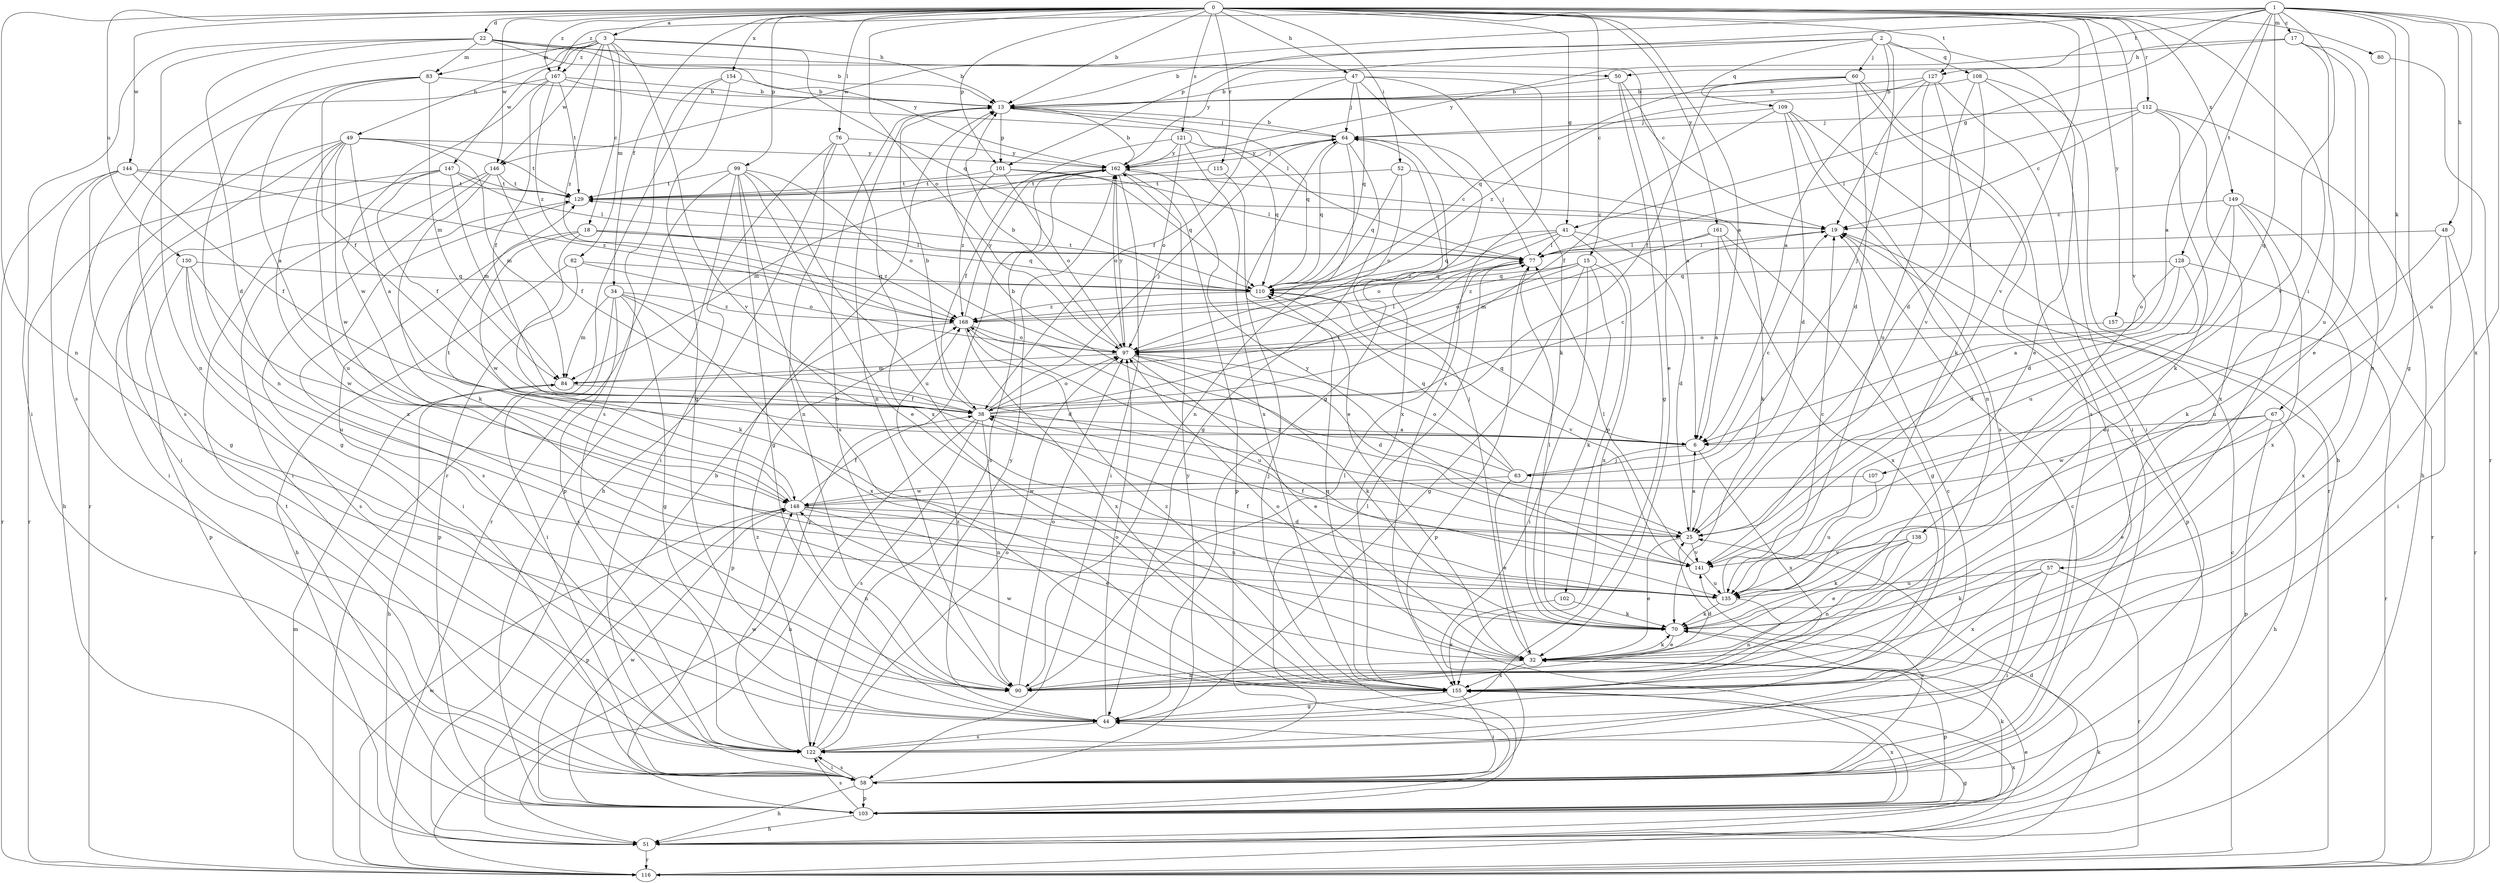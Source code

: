strict digraph  {
0;
1;
2;
3;
6;
13;
15;
17;
18;
19;
22;
25;
32;
34;
38;
41;
44;
47;
48;
49;
50;
51;
52;
57;
58;
60;
63;
64;
67;
70;
76;
77;
80;
82;
83;
84;
90;
97;
99;
101;
102;
103;
107;
108;
109;
110;
112;
115;
116;
121;
122;
127;
128;
129;
130;
135;
138;
141;
144;
146;
147;
148;
149;
154;
155;
157;
161;
162;
167;
168;
0 -> 3  [label=a];
0 -> 6  [label=a];
0 -> 13  [label=b];
0 -> 15  [label=c];
0 -> 22  [label=d];
0 -> 34  [label=f];
0 -> 41  [label=g];
0 -> 47  [label=h];
0 -> 52  [label=i];
0 -> 57  [label=i];
0 -> 76  [label=l];
0 -> 80  [label=m];
0 -> 90  [label=n];
0 -> 97  [label=o];
0 -> 99  [label=p];
0 -> 101  [label=p];
0 -> 112  [label=r];
0 -> 115  [label=r];
0 -> 121  [label=s];
0 -> 127  [label=t];
0 -> 130  [label=u];
0 -> 138  [label=v];
0 -> 141  [label=v];
0 -> 144  [label=w];
0 -> 146  [label=w];
0 -> 149  [label=x];
0 -> 154  [label=x];
0 -> 157  [label=y];
0 -> 161  [label=y];
0 -> 167  [label=z];
1 -> 6  [label=a];
1 -> 17  [label=c];
1 -> 41  [label=g];
1 -> 44  [label=g];
1 -> 48  [label=h];
1 -> 67  [label=k];
1 -> 101  [label=p];
1 -> 107  [label=q];
1 -> 127  [label=t];
1 -> 128  [label=t];
1 -> 135  [label=u];
1 -> 141  [label=v];
1 -> 146  [label=w];
1 -> 155  [label=x];
1 -> 167  [label=z];
2 -> 6  [label=a];
2 -> 13  [label=b];
2 -> 32  [label=e];
2 -> 60  [label=j];
2 -> 63  [label=j];
2 -> 108  [label=q];
2 -> 109  [label=q];
2 -> 162  [label=y];
3 -> 13  [label=b];
3 -> 18  [label=c];
3 -> 49  [label=h];
3 -> 82  [label=m];
3 -> 83  [label=m];
3 -> 110  [label=q];
3 -> 122  [label=s];
3 -> 141  [label=v];
3 -> 146  [label=w];
3 -> 147  [label=w];
3 -> 167  [label=z];
3 -> 168  [label=z];
6 -> 63  [label=j];
6 -> 110  [label=q];
6 -> 155  [label=x];
13 -> 64  [label=j];
13 -> 90  [label=n];
13 -> 101  [label=p];
13 -> 110  [label=q];
15 -> 44  [label=g];
15 -> 58  [label=i];
15 -> 70  [label=k];
15 -> 97  [label=o];
15 -> 102  [label=p];
15 -> 110  [label=q];
15 -> 168  [label=z];
17 -> 32  [label=e];
17 -> 50  [label=h];
17 -> 90  [label=n];
17 -> 135  [label=u];
17 -> 162  [label=y];
18 -> 58  [label=i];
18 -> 70  [label=k];
18 -> 77  [label=l];
18 -> 110  [label=q];
18 -> 148  [label=w];
18 -> 168  [label=z];
19 -> 77  [label=l];
19 -> 103  [label=p];
22 -> 13  [label=b];
22 -> 19  [label=c];
22 -> 25  [label=d];
22 -> 50  [label=h];
22 -> 58  [label=i];
22 -> 83  [label=m];
22 -> 90  [label=n];
22 -> 162  [label=y];
25 -> 6  [label=a];
25 -> 32  [label=e];
25 -> 141  [label=v];
25 -> 168  [label=z];
32 -> 64  [label=j];
32 -> 70  [label=k];
32 -> 90  [label=n];
32 -> 97  [label=o];
32 -> 103  [label=p];
32 -> 155  [label=x];
34 -> 25  [label=d];
34 -> 44  [label=g];
34 -> 58  [label=i];
34 -> 84  [label=m];
34 -> 122  [label=s];
34 -> 155  [label=x];
34 -> 168  [label=z];
38 -> 6  [label=a];
38 -> 13  [label=b];
38 -> 19  [label=c];
38 -> 51  [label=h];
38 -> 64  [label=j];
38 -> 77  [label=l];
38 -> 90  [label=n];
38 -> 97  [label=o];
38 -> 122  [label=s];
41 -> 25  [label=d];
41 -> 77  [label=l];
41 -> 97  [label=o];
41 -> 110  [label=q];
41 -> 155  [label=x];
41 -> 168  [label=z];
44 -> 97  [label=o];
44 -> 122  [label=s];
44 -> 168  [label=z];
47 -> 13  [label=b];
47 -> 38  [label=f];
47 -> 44  [label=g];
47 -> 64  [label=j];
47 -> 70  [label=k];
47 -> 110  [label=q];
47 -> 155  [label=x];
48 -> 58  [label=i];
48 -> 77  [label=l];
48 -> 116  [label=r];
48 -> 135  [label=u];
49 -> 6  [label=a];
49 -> 58  [label=i];
49 -> 84  [label=m];
49 -> 116  [label=r];
49 -> 129  [label=t];
49 -> 135  [label=u];
49 -> 148  [label=w];
49 -> 155  [label=x];
49 -> 162  [label=y];
50 -> 6  [label=a];
50 -> 13  [label=b];
50 -> 32  [label=e];
50 -> 44  [label=g];
51 -> 13  [label=b];
51 -> 32  [label=e];
51 -> 44  [label=g];
51 -> 116  [label=r];
51 -> 155  [label=x];
52 -> 70  [label=k];
52 -> 97  [label=o];
52 -> 110  [label=q];
52 -> 129  [label=t];
57 -> 58  [label=i];
57 -> 70  [label=k];
57 -> 116  [label=r];
57 -> 135  [label=u];
57 -> 155  [label=x];
58 -> 19  [label=c];
58 -> 51  [label=h];
58 -> 103  [label=p];
58 -> 122  [label=s];
58 -> 141  [label=v];
58 -> 162  [label=y];
60 -> 13  [label=b];
60 -> 25  [label=d];
60 -> 38  [label=f];
60 -> 58  [label=i];
60 -> 110  [label=q];
60 -> 122  [label=s];
63 -> 13  [label=b];
63 -> 19  [label=c];
63 -> 32  [label=e];
63 -> 97  [label=o];
63 -> 110  [label=q];
63 -> 148  [label=w];
64 -> 13  [label=b];
64 -> 44  [label=g];
64 -> 90  [label=n];
64 -> 110  [label=q];
64 -> 155  [label=x];
64 -> 162  [label=y];
67 -> 6  [label=a];
67 -> 32  [label=e];
67 -> 51  [label=h];
67 -> 103  [label=p];
67 -> 148  [label=w];
70 -> 32  [label=e];
70 -> 77  [label=l];
76 -> 51  [label=h];
76 -> 58  [label=i];
76 -> 90  [label=n];
76 -> 155  [label=x];
76 -> 162  [label=y];
77 -> 64  [label=j];
77 -> 103  [label=p];
77 -> 110  [label=q];
80 -> 116  [label=r];
82 -> 51  [label=h];
82 -> 97  [label=o];
82 -> 103  [label=p];
82 -> 110  [label=q];
83 -> 6  [label=a];
83 -> 13  [label=b];
83 -> 38  [label=f];
83 -> 84  [label=m];
83 -> 90  [label=n];
84 -> 38  [label=f];
84 -> 51  [label=h];
90 -> 13  [label=b];
90 -> 25  [label=d];
90 -> 77  [label=l];
90 -> 97  [label=o];
97 -> 13  [label=b];
97 -> 25  [label=d];
97 -> 32  [label=e];
97 -> 70  [label=k];
97 -> 77  [label=l];
97 -> 84  [label=m];
97 -> 162  [label=y];
99 -> 32  [label=e];
99 -> 44  [label=g];
99 -> 97  [label=o];
99 -> 103  [label=p];
99 -> 116  [label=r];
99 -> 129  [label=t];
99 -> 135  [label=u];
99 -> 155  [label=x];
101 -> 77  [label=l];
101 -> 97  [label=o];
101 -> 110  [label=q];
101 -> 129  [label=t];
101 -> 168  [label=z];
102 -> 70  [label=k];
102 -> 155  [label=x];
103 -> 25  [label=d];
103 -> 51  [label=h];
103 -> 64  [label=j];
103 -> 70  [label=k];
103 -> 122  [label=s];
103 -> 129  [label=t];
103 -> 148  [label=w];
103 -> 155  [label=x];
107 -> 135  [label=u];
107 -> 148  [label=w];
108 -> 13  [label=b];
108 -> 25  [label=d];
108 -> 51  [label=h];
108 -> 58  [label=i];
108 -> 141  [label=v];
109 -> 25  [label=d];
109 -> 38  [label=f];
109 -> 64  [label=j];
109 -> 90  [label=n];
109 -> 116  [label=r];
109 -> 122  [label=s];
110 -> 129  [label=t];
110 -> 141  [label=v];
110 -> 168  [label=z];
112 -> 19  [label=c];
112 -> 51  [label=h];
112 -> 64  [label=j];
112 -> 70  [label=k];
112 -> 77  [label=l];
112 -> 155  [label=x];
115 -> 32  [label=e];
115 -> 129  [label=t];
116 -> 19  [label=c];
116 -> 70  [label=k];
116 -> 84  [label=m];
116 -> 148  [label=w];
116 -> 162  [label=y];
121 -> 38  [label=f];
121 -> 97  [label=o];
121 -> 110  [label=q];
121 -> 155  [label=x];
121 -> 162  [label=y];
122 -> 19  [label=c];
122 -> 58  [label=i];
122 -> 77  [label=l];
122 -> 97  [label=o];
122 -> 148  [label=w];
122 -> 162  [label=y];
122 -> 168  [label=z];
127 -> 13  [label=b];
127 -> 19  [label=c];
127 -> 58  [label=i];
127 -> 70  [label=k];
127 -> 135  [label=u];
127 -> 168  [label=z];
128 -> 6  [label=a];
128 -> 25  [label=d];
128 -> 97  [label=o];
128 -> 110  [label=q];
128 -> 155  [label=x];
129 -> 19  [label=c];
129 -> 122  [label=s];
130 -> 103  [label=p];
130 -> 110  [label=q];
130 -> 122  [label=s];
130 -> 135  [label=u];
130 -> 148  [label=w];
135 -> 19  [label=c];
135 -> 38  [label=f];
135 -> 70  [label=k];
135 -> 90  [label=n];
138 -> 32  [label=e];
138 -> 70  [label=k];
138 -> 90  [label=n];
138 -> 141  [label=v];
141 -> 38  [label=f];
141 -> 77  [label=l];
141 -> 135  [label=u];
141 -> 162  [label=y];
144 -> 38  [label=f];
144 -> 44  [label=g];
144 -> 51  [label=h];
144 -> 116  [label=r];
144 -> 129  [label=t];
144 -> 168  [label=z];
146 -> 38  [label=f];
146 -> 44  [label=g];
146 -> 58  [label=i];
146 -> 70  [label=k];
146 -> 129  [label=t];
147 -> 38  [label=f];
147 -> 58  [label=i];
147 -> 77  [label=l];
147 -> 84  [label=m];
147 -> 116  [label=r];
147 -> 129  [label=t];
148 -> 25  [label=d];
148 -> 32  [label=e];
148 -> 38  [label=f];
148 -> 90  [label=n];
148 -> 103  [label=p];
148 -> 129  [label=t];
148 -> 135  [label=u];
149 -> 19  [label=c];
149 -> 25  [label=d];
149 -> 70  [label=k];
149 -> 116  [label=r];
149 -> 135  [label=u];
149 -> 155  [label=x];
154 -> 13  [label=b];
154 -> 44  [label=g];
154 -> 116  [label=r];
154 -> 122  [label=s];
155 -> 44  [label=g];
155 -> 58  [label=i];
155 -> 110  [label=q];
155 -> 148  [label=w];
155 -> 168  [label=z];
157 -> 97  [label=o];
157 -> 116  [label=r];
161 -> 6  [label=a];
161 -> 44  [label=g];
161 -> 77  [label=l];
161 -> 84  [label=m];
161 -> 155  [label=x];
162 -> 13  [label=b];
162 -> 19  [label=c];
162 -> 58  [label=i];
162 -> 64  [label=j];
162 -> 84  [label=m];
162 -> 97  [label=o];
162 -> 103  [label=p];
162 -> 122  [label=s];
162 -> 129  [label=t];
167 -> 13  [label=b];
167 -> 38  [label=f];
167 -> 77  [label=l];
167 -> 122  [label=s];
167 -> 129  [label=t];
167 -> 148  [label=w];
167 -> 168  [label=z];
168 -> 97  [label=o];
168 -> 103  [label=p];
168 -> 135  [label=u];
168 -> 155  [label=x];
168 -> 162  [label=y];
}

